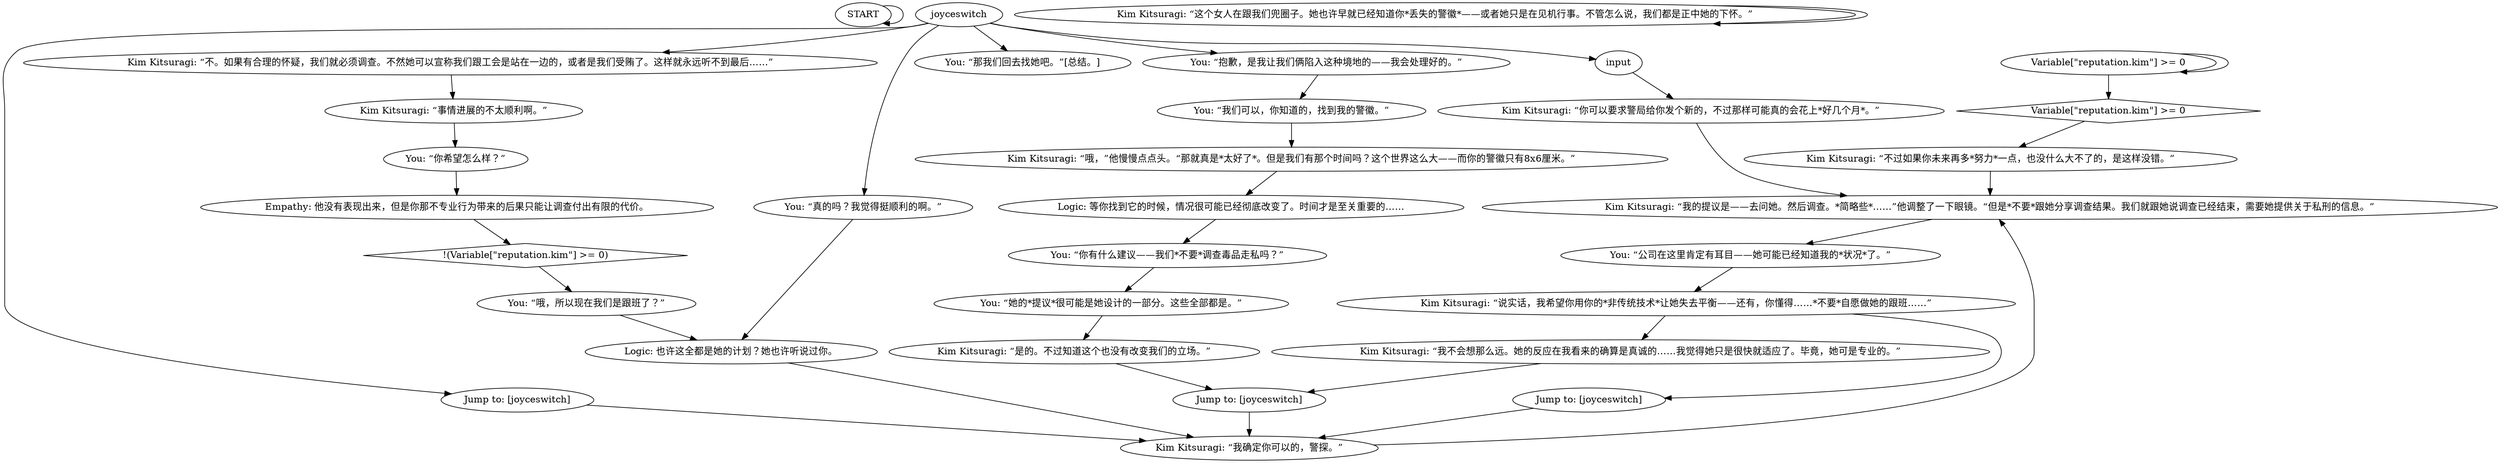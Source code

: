 # KIM SWITCH / JOYCE DRUGS
# Little talk to Kim where he discusses undertaking the jam mystery w you
# ==================================================
digraph G {
	  0 [label="START"];
	  1 [label="input"];
	  2 [label="You: “公司在这里肯定有耳目——她可能已经知道我的*状况*了。”"];
	  3 [label="Jump to: [joyceswitch]"];
	  4 [label="You: “她的*提议*很可能是她设计的一部分。这些全部都是。”"];
	  5 [label="Kim Kitsuragi: “不。如果有合理的怀疑，我们就必须调查。不然她可以宣称我们跟工会是站在一边的，或者是我们受贿了。这样就永远听不到最后……”"];
	  6 [label="You: “我们可以，你知道的，找到我的警徽。”"];
	  7 [label="Variable[\"reputation.kim\"] >= 0"];
	  8 [label="Variable[\"reputation.kim\"] >= 0", shape=diamond];
	  9 [label="!(Variable[\"reputation.kim\"] >= 0)", shape=diamond];
	  10 [label="Logic: 也许这全都是她的计划？她也许听说过你。"];
	  11 [label="Kim Kitsuragi: “这个女人在跟我们兜圈子。她也许早就已经知道你*丢失的警徽*——或者她只是在见机行事。不管怎么说，我们都是正中她的下怀。”"];
	  12 [label="Empathy: 他没有表现出来，但是你那不专业行为带来的后果只能让调查付出有限的代价。"];
	  13 [label="Kim Kitsuragi: “说实话，我希望你用你的*非传统技术*让她失去平衡——还有，你懂得……*不要*自愿做她的跟班……”"];
	  14 [label="Kim Kitsuragi: “我不会想那么远。她的反应在我看来的确算是真诚的……我觉得她只是很快就适应了。毕竟，她可是专业的。”"];
	  15 [label="You: “真的吗？我觉得挺顺利的啊。”"];
	  16 [label="You: “那我们回去找她吧。”[总结。]"];
	  17 [label="You: “你有什么建议——我们*不要*调查毒品走私吗？”"];
	  18 [label="Kim Kitsuragi: “你可以要求警局给你发个新的，不过那样可能真的会花上*好几个月*。”"];
	  19 [label="Kim Kitsuragi: “事情进展的不太顺利啊。”"];
	  20 [label="Kim Kitsuragi: “我的提议是——去问她。然后调查。*简略些*……”他调整了一下眼镜。“但是*不要*跟她分享调查结果。我们就跟她说调查已经结束，需要她提供关于私刑的信息。”"];
	  21 [label="Jump to: [joyceswitch]"];
	  22 [label="You: “哦，所以现在我们是跟班了？”"];
	  23 [label="Kim Kitsuragi: “不过如果你未来再多*努力*一点，也没什么大不了的，是这样没错。”"];
	  24 [label="Kim Kitsuragi: “我确定你可以的，警探。”"];
	  25 [label="joyceswitch"];
	  26 [label="Jump to: [joyceswitch]"];
	  27 [label="Kim Kitsuragi: “是的。不过知道这个也没有改变我们的立场。”"];
	  28 [label="Logic: 等你找到它的时候，情况很可能已经彻底改变了。时间才是至关重要的……"];
	  29 [label="Kim Kitsuragi: “哦，”他慢慢点点头。“那就真是*太好了*。但是我们有那个时间吗？这个世界这么大——而你的警徽只有8x6厘米。”"];
	  30 [label="You: “你希望怎么样？”"];
	  31 [label="You: “抱歉，是我让我们俩陷入这种境地的——我会处理好的。”"];
	  0 -> 0
	  1 -> 18
	  2 -> 13
	  3 -> 24
	  4 -> 27
	  5 -> 19
	  6 -> 29
	  7 -> 8
	  7 -> 7
	  8 -> 23
	  9 -> 22
	  10 -> 24
	  11 -> 11
	  12 -> 9
	  13 -> 21
	  13 -> 14
	  14 -> 26
	  15 -> 10
	  17 -> 4
	  18 -> 20
	  19 -> 30
	  20 -> 2
	  21 -> 24
	  22 -> 10
	  23 -> 20
	  24 -> 20
	  25 -> 1
	  25 -> 3
	  25 -> 5
	  25 -> 15
	  25 -> 16
	  25 -> 31
	  26 -> 24
	  27 -> 26
	  28 -> 17
	  29 -> 28
	  30 -> 12
	  31 -> 6
}


